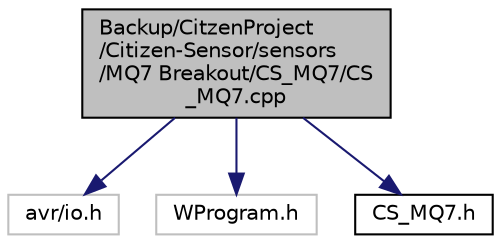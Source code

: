 digraph "Backup/CitzenProject/Citizen-Sensor/sensors/MQ7 Breakout/CS_MQ7/CS_MQ7.cpp"
{
  edge [fontname="Helvetica",fontsize="10",labelfontname="Helvetica",labelfontsize="10"];
  node [fontname="Helvetica",fontsize="10",shape=record];
  Node1 [label="Backup/CitzenProject\l/Citizen-Sensor/sensors\l/MQ7 Breakout/CS_MQ7/CS\l_MQ7.cpp",height=0.2,width=0.4,color="black", fillcolor="grey75", style="filled", fontcolor="black"];
  Node1 -> Node2 [color="midnightblue",fontsize="10",style="solid"];
  Node2 [label="avr/io.h",height=0.2,width=0.4,color="grey75", fillcolor="white", style="filled"];
  Node1 -> Node3 [color="midnightblue",fontsize="10",style="solid"];
  Node3 [label="WProgram.h",height=0.2,width=0.4,color="grey75", fillcolor="white", style="filled"];
  Node1 -> Node4 [color="midnightblue",fontsize="10",style="solid"];
  Node4 [label="CS_MQ7.h",height=0.2,width=0.4,color="black", fillcolor="white", style="filled",URL="$_m_q7_01_breakout_2_c_s___m_q7_2_c_s___m_q7_8h.html"];
}
